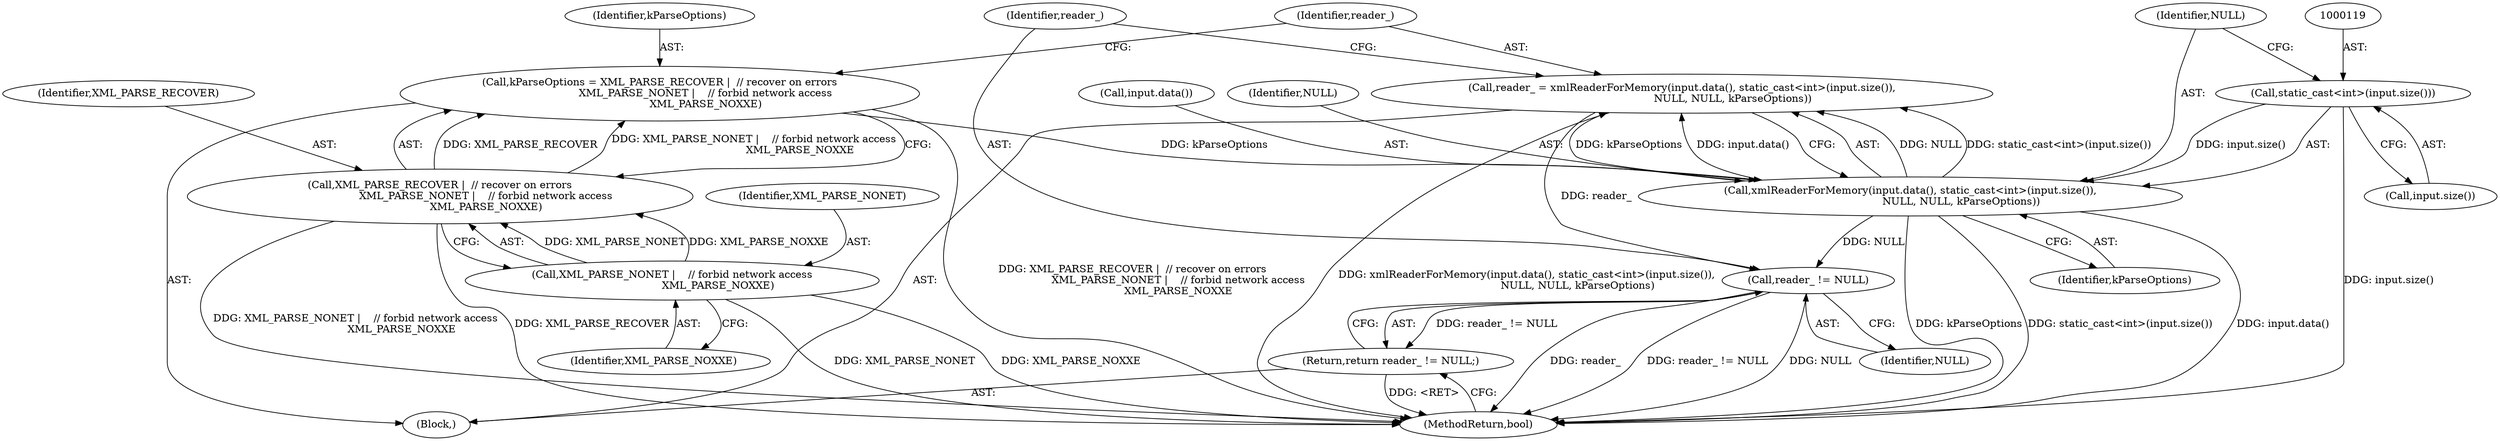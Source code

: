 digraph "1_Chrome_ce1446c00f0fd8f5a3b00727421be2124cb7370f@API" {
"1000125" [label="(Call,reader_ != NULL)"];
"1000114" [label="(Call,reader_ = xmlReaderForMemory(input.data(), static_cast<int>(input.size()),\n                               NULL, NULL, kParseOptions))"];
"1000116" [label="(Call,xmlReaderForMemory(input.data(), static_cast<int>(input.size()),\n                               NULL, NULL, kParseOptions))"];
"1000118" [label="(Call,static_cast<int>(input.size()))"];
"1000107" [label="(Call,kParseOptions = XML_PARSE_RECOVER |  // recover on errors\n                            XML_PARSE_NONET |    // forbid network access\n                            XML_PARSE_NOXXE)"];
"1000109" [label="(Call,XML_PARSE_RECOVER |  // recover on errors\n                            XML_PARSE_NONET |    // forbid network access\n                            XML_PARSE_NOXXE)"];
"1000111" [label="(Call,XML_PARSE_NONET |    // forbid network access\n                            XML_PARSE_NOXXE)"];
"1000124" [label="(Return,return reader_ != NULL;)"];
"1000108" [label="(Identifier,kParseOptions)"];
"1000116" [label="(Call,xmlReaderForMemory(input.data(), static_cast<int>(input.size()),\n                               NULL, NULL, kParseOptions))"];
"1000109" [label="(Call,XML_PARSE_RECOVER |  // recover on errors\n                            XML_PARSE_NONET |    // forbid network access\n                            XML_PARSE_NOXXE)"];
"1000111" [label="(Call,XML_PARSE_NONET |    // forbid network access\n                            XML_PARSE_NOXXE)"];
"1000117" [label="(Call,input.data())"];
"1000125" [label="(Call,reader_ != NULL)"];
"1000114" [label="(Call,reader_ = xmlReaderForMemory(input.data(), static_cast<int>(input.size()),\n                               NULL, NULL, kParseOptions))"];
"1000120" [label="(Call,input.size())"];
"1000115" [label="(Identifier,reader_)"];
"1000110" [label="(Identifier,XML_PARSE_RECOVER)"];
"1000127" [label="(Identifier,NULL)"];
"1000124" [label="(Return,return reader_ != NULL;)"];
"1000118" [label="(Call,static_cast<int>(input.size()))"];
"1000113" [label="(Identifier,XML_PARSE_NOXXE)"];
"1000123" [label="(Identifier,kParseOptions)"];
"1000112" [label="(Identifier,XML_PARSE_NONET)"];
"1000128" [label="(MethodReturn,bool)"];
"1000107" [label="(Call,kParseOptions = XML_PARSE_RECOVER |  // recover on errors\n                            XML_PARSE_NONET |    // forbid network access\n                            XML_PARSE_NOXXE)"];
"1000122" [label="(Identifier,NULL)"];
"1000126" [label="(Identifier,reader_)"];
"1000105" [label="(Block,)"];
"1000121" [label="(Identifier,NULL)"];
"1000125" -> "1000124"  [label="AST: "];
"1000125" -> "1000127"  [label="CFG: "];
"1000126" -> "1000125"  [label="AST: "];
"1000127" -> "1000125"  [label="AST: "];
"1000124" -> "1000125"  [label="CFG: "];
"1000125" -> "1000128"  [label="DDG: reader_"];
"1000125" -> "1000128"  [label="DDG: reader_ != NULL"];
"1000125" -> "1000128"  [label="DDG: NULL"];
"1000125" -> "1000124"  [label="DDG: reader_ != NULL"];
"1000114" -> "1000125"  [label="DDG: reader_"];
"1000116" -> "1000125"  [label="DDG: NULL"];
"1000114" -> "1000105"  [label="AST: "];
"1000114" -> "1000116"  [label="CFG: "];
"1000115" -> "1000114"  [label="AST: "];
"1000116" -> "1000114"  [label="AST: "];
"1000126" -> "1000114"  [label="CFG: "];
"1000114" -> "1000128"  [label="DDG: xmlReaderForMemory(input.data(), static_cast<int>(input.size()),\n                               NULL, NULL, kParseOptions)"];
"1000116" -> "1000114"  [label="DDG: NULL"];
"1000116" -> "1000114"  [label="DDG: static_cast<int>(input.size())"];
"1000116" -> "1000114"  [label="DDG: kParseOptions"];
"1000116" -> "1000114"  [label="DDG: input.data()"];
"1000116" -> "1000123"  [label="CFG: "];
"1000117" -> "1000116"  [label="AST: "];
"1000118" -> "1000116"  [label="AST: "];
"1000121" -> "1000116"  [label="AST: "];
"1000122" -> "1000116"  [label="AST: "];
"1000123" -> "1000116"  [label="AST: "];
"1000116" -> "1000128"  [label="DDG: input.data()"];
"1000116" -> "1000128"  [label="DDG: kParseOptions"];
"1000116" -> "1000128"  [label="DDG: static_cast<int>(input.size())"];
"1000118" -> "1000116"  [label="DDG: input.size()"];
"1000107" -> "1000116"  [label="DDG: kParseOptions"];
"1000118" -> "1000120"  [label="CFG: "];
"1000119" -> "1000118"  [label="AST: "];
"1000120" -> "1000118"  [label="AST: "];
"1000121" -> "1000118"  [label="CFG: "];
"1000118" -> "1000128"  [label="DDG: input.size()"];
"1000107" -> "1000105"  [label="AST: "];
"1000107" -> "1000109"  [label="CFG: "];
"1000108" -> "1000107"  [label="AST: "];
"1000109" -> "1000107"  [label="AST: "];
"1000115" -> "1000107"  [label="CFG: "];
"1000107" -> "1000128"  [label="DDG: XML_PARSE_RECOVER |  // recover on errors\n                            XML_PARSE_NONET |    // forbid network access\n                            XML_PARSE_NOXXE"];
"1000109" -> "1000107"  [label="DDG: XML_PARSE_RECOVER"];
"1000109" -> "1000107"  [label="DDG: XML_PARSE_NONET |    // forbid network access\n                            XML_PARSE_NOXXE"];
"1000109" -> "1000111"  [label="CFG: "];
"1000110" -> "1000109"  [label="AST: "];
"1000111" -> "1000109"  [label="AST: "];
"1000109" -> "1000128"  [label="DDG: XML_PARSE_RECOVER"];
"1000109" -> "1000128"  [label="DDG: XML_PARSE_NONET |    // forbid network access\n                            XML_PARSE_NOXXE"];
"1000111" -> "1000109"  [label="DDG: XML_PARSE_NONET"];
"1000111" -> "1000109"  [label="DDG: XML_PARSE_NOXXE"];
"1000111" -> "1000113"  [label="CFG: "];
"1000112" -> "1000111"  [label="AST: "];
"1000113" -> "1000111"  [label="AST: "];
"1000111" -> "1000128"  [label="DDG: XML_PARSE_NONET"];
"1000111" -> "1000128"  [label="DDG: XML_PARSE_NOXXE"];
"1000124" -> "1000105"  [label="AST: "];
"1000128" -> "1000124"  [label="CFG: "];
"1000124" -> "1000128"  [label="DDG: <RET>"];
}
